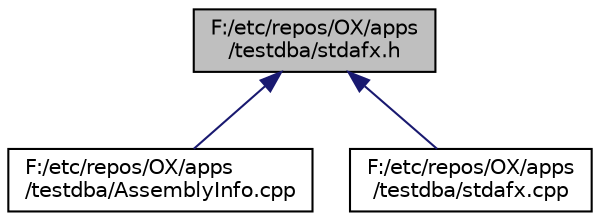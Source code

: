 digraph "F:/etc/repos/OX/apps/testdba/stdafx.h"
{
  edge [fontname="Helvetica",fontsize="10",labelfontname="Helvetica",labelfontsize="10"];
  node [fontname="Helvetica",fontsize="10",shape=record];
  Node1 [label="F:/etc/repos/OX/apps\l/testdba/stdafx.h",height=0.2,width=0.4,color="black", fillcolor="grey75", style="filled" fontcolor="black"];
  Node1 -> Node2 [dir="back",color="midnightblue",fontsize="10",style="solid",fontname="Helvetica"];
  Node2 [label="F:/etc/repos/OX/apps\l/testdba/AssemblyInfo.cpp",height=0.2,width=0.4,color="black", fillcolor="white", style="filled",URL="$testdba_2_assembly_info_8cpp.html"];
  Node1 -> Node3 [dir="back",color="midnightblue",fontsize="10",style="solid",fontname="Helvetica"];
  Node3 [label="F:/etc/repos/OX/apps\l/testdba/stdafx.cpp",height=0.2,width=0.4,color="black", fillcolor="white", style="filled",URL="$testdba_2stdafx_8cpp.html"];
}
